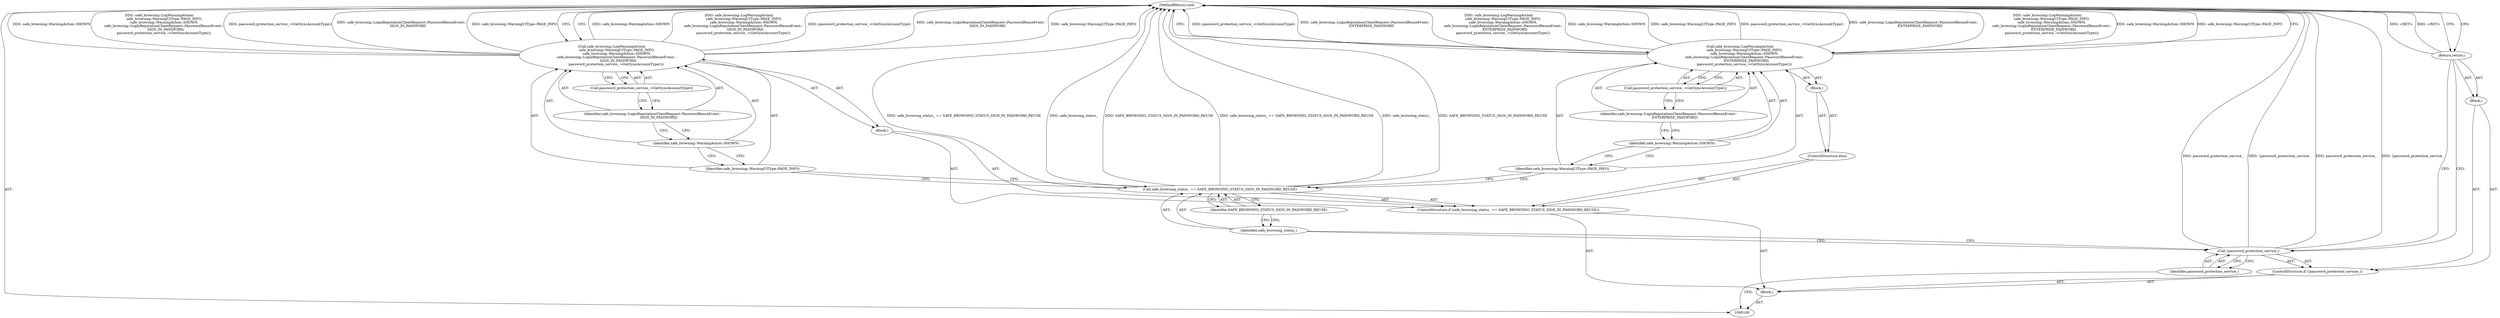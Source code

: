 digraph "1_Chrome_7cde8513c12a6e8ec5d1d1eb1cfd078d9adad3ef_4" {
"1000124" [label="(MethodReturn,void)"];
"1000101" [label="(Block,)"];
"1000115" [label="(Identifier,safe_browsing::LoginReputationClientRequest::PasswordReuseEvent::\n            SIGN_IN_PASSWORD)"];
"1000116" [label="(Call,password_protection_service_->GetSyncAccountType())"];
"1000117" [label="(ControlStructure,else)"];
"1000118" [label="(Block,)"];
"1000119" [label="(Call,safe_browsing::LogWarningAction(\n        safe_browsing::WarningUIType::PAGE_INFO,\n        safe_browsing::WarningAction::SHOWN,\n        safe_browsing::LoginReputationClientRequest::PasswordReuseEvent::\n            ENTERPRISE_PASSWORD,\n        password_protection_service_->GetSyncAccountType()))"];
"1000120" [label="(Identifier,safe_browsing::WarningUIType::PAGE_INFO)"];
"1000121" [label="(Identifier,safe_browsing::WarningAction::SHOWN)"];
"1000122" [label="(Identifier,safe_browsing::LoginReputationClientRequest::PasswordReuseEvent::\n            ENTERPRISE_PASSWORD)"];
"1000123" [label="(Call,password_protection_service_->GetSyncAccountType())"];
"1000102" [label="(ControlStructure,if (!password_protection_service_))"];
"1000105" [label="(Block,)"];
"1000103" [label="(Call,!password_protection_service_)"];
"1000104" [label="(Identifier,password_protection_service_)"];
"1000106" [label="(Return,return;)"];
"1000107" [label="(ControlStructure,if (safe_browsing_status_ == SAFE_BROWSING_STATUS_SIGN_IN_PASSWORD_REUSE))"];
"1000110" [label="(Identifier,SAFE_BROWSING_STATUS_SIGN_IN_PASSWORD_REUSE)"];
"1000108" [label="(Call,safe_browsing_status_ == SAFE_BROWSING_STATUS_SIGN_IN_PASSWORD_REUSE)"];
"1000109" [label="(Identifier,safe_browsing_status_)"];
"1000111" [label="(Block,)"];
"1000112" [label="(Call,safe_browsing::LogWarningAction(\n         safe_browsing::WarningUIType::PAGE_INFO,\n         safe_browsing::WarningAction::SHOWN,\n        safe_browsing::LoginReputationClientRequest::PasswordReuseEvent::\n            SIGN_IN_PASSWORD,\n        password_protection_service_->GetSyncAccountType()))"];
"1000113" [label="(Identifier,safe_browsing::WarningUIType::PAGE_INFO)"];
"1000114" [label="(Identifier,safe_browsing::WarningAction::SHOWN)"];
"1000124" -> "1000100"  [label="AST: "];
"1000124" -> "1000106"  [label="CFG: "];
"1000124" -> "1000112"  [label="CFG: "];
"1000124" -> "1000119"  [label="CFG: "];
"1000108" -> "1000124"  [label="DDG: safe_browsing_status_ == SAFE_BROWSING_STATUS_SIGN_IN_PASSWORD_REUSE"];
"1000108" -> "1000124"  [label="DDG: safe_browsing_status_"];
"1000108" -> "1000124"  [label="DDG: SAFE_BROWSING_STATUS_SIGN_IN_PASSWORD_REUSE"];
"1000103" -> "1000124"  [label="DDG: password_protection_service_"];
"1000103" -> "1000124"  [label="DDG: !password_protection_service_"];
"1000112" -> "1000124"  [label="DDG: safe_browsing::WarningAction::SHOWN"];
"1000112" -> "1000124"  [label="DDG: safe_browsing::LogWarningAction(\n         safe_browsing::WarningUIType::PAGE_INFO,\n         safe_browsing::WarningAction::SHOWN,\n        safe_browsing::LoginReputationClientRequest::PasswordReuseEvent::\n            SIGN_IN_PASSWORD,\n        password_protection_service_->GetSyncAccountType())"];
"1000112" -> "1000124"  [label="DDG: password_protection_service_->GetSyncAccountType()"];
"1000112" -> "1000124"  [label="DDG: safe_browsing::LoginReputationClientRequest::PasswordReuseEvent::\n            SIGN_IN_PASSWORD"];
"1000112" -> "1000124"  [label="DDG: safe_browsing::WarningUIType::PAGE_INFO"];
"1000119" -> "1000124"  [label="DDG: password_protection_service_->GetSyncAccountType()"];
"1000119" -> "1000124"  [label="DDG: safe_browsing::LoginReputationClientRequest::PasswordReuseEvent::\n            ENTERPRISE_PASSWORD"];
"1000119" -> "1000124"  [label="DDG: safe_browsing::LogWarningAction(\n        safe_browsing::WarningUIType::PAGE_INFO,\n        safe_browsing::WarningAction::SHOWN,\n        safe_browsing::LoginReputationClientRequest::PasswordReuseEvent::\n            ENTERPRISE_PASSWORD,\n        password_protection_service_->GetSyncAccountType())"];
"1000119" -> "1000124"  [label="DDG: safe_browsing::WarningAction::SHOWN"];
"1000119" -> "1000124"  [label="DDG: safe_browsing::WarningUIType::PAGE_INFO"];
"1000106" -> "1000124"  [label="DDG: <RET>"];
"1000101" -> "1000100"  [label="AST: "];
"1000102" -> "1000101"  [label="AST: "];
"1000107" -> "1000101"  [label="AST: "];
"1000115" -> "1000112"  [label="AST: "];
"1000115" -> "1000114"  [label="CFG: "];
"1000116" -> "1000115"  [label="CFG: "];
"1000116" -> "1000112"  [label="AST: "];
"1000116" -> "1000115"  [label="CFG: "];
"1000112" -> "1000116"  [label="CFG: "];
"1000117" -> "1000107"  [label="AST: "];
"1000118" -> "1000117"  [label="AST: "];
"1000118" -> "1000117"  [label="AST: "];
"1000119" -> "1000118"  [label="AST: "];
"1000119" -> "1000118"  [label="AST: "];
"1000119" -> "1000123"  [label="CFG: "];
"1000120" -> "1000119"  [label="AST: "];
"1000121" -> "1000119"  [label="AST: "];
"1000122" -> "1000119"  [label="AST: "];
"1000123" -> "1000119"  [label="AST: "];
"1000124" -> "1000119"  [label="CFG: "];
"1000119" -> "1000124"  [label="DDG: password_protection_service_->GetSyncAccountType()"];
"1000119" -> "1000124"  [label="DDG: safe_browsing::LoginReputationClientRequest::PasswordReuseEvent::\n            ENTERPRISE_PASSWORD"];
"1000119" -> "1000124"  [label="DDG: safe_browsing::LogWarningAction(\n        safe_browsing::WarningUIType::PAGE_INFO,\n        safe_browsing::WarningAction::SHOWN,\n        safe_browsing::LoginReputationClientRequest::PasswordReuseEvent::\n            ENTERPRISE_PASSWORD,\n        password_protection_service_->GetSyncAccountType())"];
"1000119" -> "1000124"  [label="DDG: safe_browsing::WarningAction::SHOWN"];
"1000119" -> "1000124"  [label="DDG: safe_browsing::WarningUIType::PAGE_INFO"];
"1000120" -> "1000119"  [label="AST: "];
"1000120" -> "1000108"  [label="CFG: "];
"1000121" -> "1000120"  [label="CFG: "];
"1000121" -> "1000119"  [label="AST: "];
"1000121" -> "1000120"  [label="CFG: "];
"1000122" -> "1000121"  [label="CFG: "];
"1000122" -> "1000119"  [label="AST: "];
"1000122" -> "1000121"  [label="CFG: "];
"1000123" -> "1000122"  [label="CFG: "];
"1000123" -> "1000119"  [label="AST: "];
"1000123" -> "1000122"  [label="CFG: "];
"1000119" -> "1000123"  [label="CFG: "];
"1000102" -> "1000101"  [label="AST: "];
"1000103" -> "1000102"  [label="AST: "];
"1000105" -> "1000102"  [label="AST: "];
"1000105" -> "1000102"  [label="AST: "];
"1000106" -> "1000105"  [label="AST: "];
"1000103" -> "1000102"  [label="AST: "];
"1000103" -> "1000104"  [label="CFG: "];
"1000104" -> "1000103"  [label="AST: "];
"1000106" -> "1000103"  [label="CFG: "];
"1000109" -> "1000103"  [label="CFG: "];
"1000103" -> "1000124"  [label="DDG: password_protection_service_"];
"1000103" -> "1000124"  [label="DDG: !password_protection_service_"];
"1000104" -> "1000103"  [label="AST: "];
"1000104" -> "1000100"  [label="CFG: "];
"1000103" -> "1000104"  [label="CFG: "];
"1000106" -> "1000105"  [label="AST: "];
"1000106" -> "1000103"  [label="CFG: "];
"1000124" -> "1000106"  [label="CFG: "];
"1000106" -> "1000124"  [label="DDG: <RET>"];
"1000107" -> "1000101"  [label="AST: "];
"1000108" -> "1000107"  [label="AST: "];
"1000111" -> "1000107"  [label="AST: "];
"1000117" -> "1000107"  [label="AST: "];
"1000110" -> "1000108"  [label="AST: "];
"1000110" -> "1000109"  [label="CFG: "];
"1000108" -> "1000110"  [label="CFG: "];
"1000108" -> "1000107"  [label="AST: "];
"1000108" -> "1000110"  [label="CFG: "];
"1000109" -> "1000108"  [label="AST: "];
"1000110" -> "1000108"  [label="AST: "];
"1000113" -> "1000108"  [label="CFG: "];
"1000120" -> "1000108"  [label="CFG: "];
"1000108" -> "1000124"  [label="DDG: safe_browsing_status_ == SAFE_BROWSING_STATUS_SIGN_IN_PASSWORD_REUSE"];
"1000108" -> "1000124"  [label="DDG: safe_browsing_status_"];
"1000108" -> "1000124"  [label="DDG: SAFE_BROWSING_STATUS_SIGN_IN_PASSWORD_REUSE"];
"1000109" -> "1000108"  [label="AST: "];
"1000109" -> "1000103"  [label="CFG: "];
"1000110" -> "1000109"  [label="CFG: "];
"1000111" -> "1000107"  [label="AST: "];
"1000112" -> "1000111"  [label="AST: "];
"1000112" -> "1000111"  [label="AST: "];
"1000112" -> "1000116"  [label="CFG: "];
"1000113" -> "1000112"  [label="AST: "];
"1000114" -> "1000112"  [label="AST: "];
"1000115" -> "1000112"  [label="AST: "];
"1000116" -> "1000112"  [label="AST: "];
"1000124" -> "1000112"  [label="CFG: "];
"1000112" -> "1000124"  [label="DDG: safe_browsing::WarningAction::SHOWN"];
"1000112" -> "1000124"  [label="DDG: safe_browsing::LogWarningAction(\n         safe_browsing::WarningUIType::PAGE_INFO,\n         safe_browsing::WarningAction::SHOWN,\n        safe_browsing::LoginReputationClientRequest::PasswordReuseEvent::\n            SIGN_IN_PASSWORD,\n        password_protection_service_->GetSyncAccountType())"];
"1000112" -> "1000124"  [label="DDG: password_protection_service_->GetSyncAccountType()"];
"1000112" -> "1000124"  [label="DDG: safe_browsing::LoginReputationClientRequest::PasswordReuseEvent::\n            SIGN_IN_PASSWORD"];
"1000112" -> "1000124"  [label="DDG: safe_browsing::WarningUIType::PAGE_INFO"];
"1000113" -> "1000112"  [label="AST: "];
"1000113" -> "1000108"  [label="CFG: "];
"1000114" -> "1000113"  [label="CFG: "];
"1000114" -> "1000112"  [label="AST: "];
"1000114" -> "1000113"  [label="CFG: "];
"1000115" -> "1000114"  [label="CFG: "];
}
